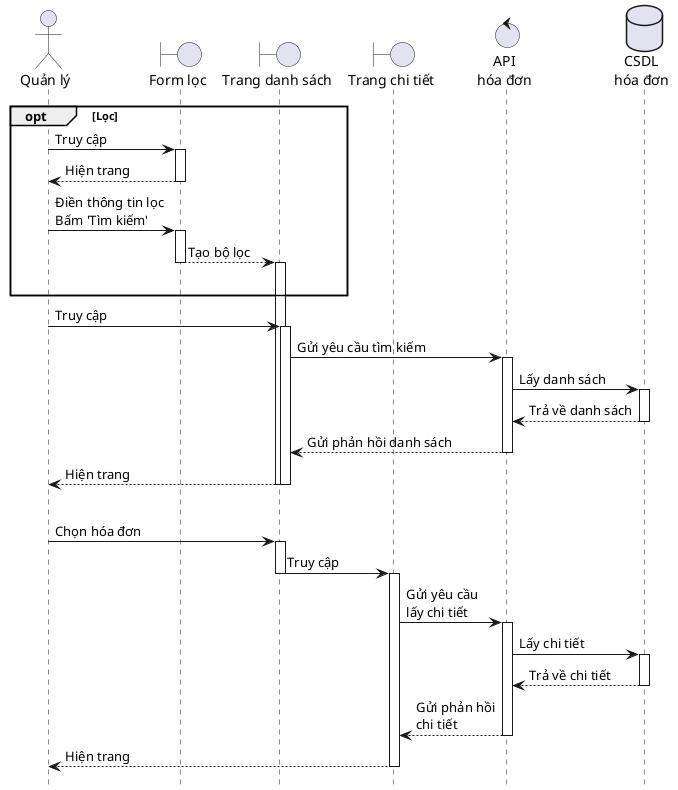 @startuml InvoiceFilter
hide footbox

actor User as "Quản lý"
boundary FilterPage as "Form lọc"
boundary ListPage as "Trang danh sách"
boundary DetailsPage as "Trang chi tiết"
control API as "API\nhóa đơn"
database Database as "CSDL\nhóa đơn"

opt Lọc
    User -> FilterPage ++ : Truy cập
    FilterPage --> User -- : Hiện trang
    User -> FilterPage ++ : Điền thông tin lọc\nBấm 'Tìm kiếm'
    FilterPage --> ListPage --++ : Tạo bộ lọc
    |||
end

User -> ListPage ++ : Truy cập
ListPage -> API ++ : Gửi yêu cầu tìm kiếm
API -> Database ++ : Lấy danh sách
Database --> API -- : Trả về danh sách
API --> ListPage -- : Gửi phản hồi danh sách
ListPage --> User -- : Hiện trang
deactivate ListPage

|||

User -> ListPage ++ : Chọn hóa đơn
ListPage -> DetailsPage --++ : Truy cập
DetailsPage -> API ++ : Gửi yêu cầu\nlấy chi tiết
API -> Database ++ : Lấy chi tiết
Database --> API -- : Trả về chi tiết
API --> DetailsPage -- : Gửi phản hồi\nchi tiết
DetailsPage --> User -- : Hiện trang

@enduml
